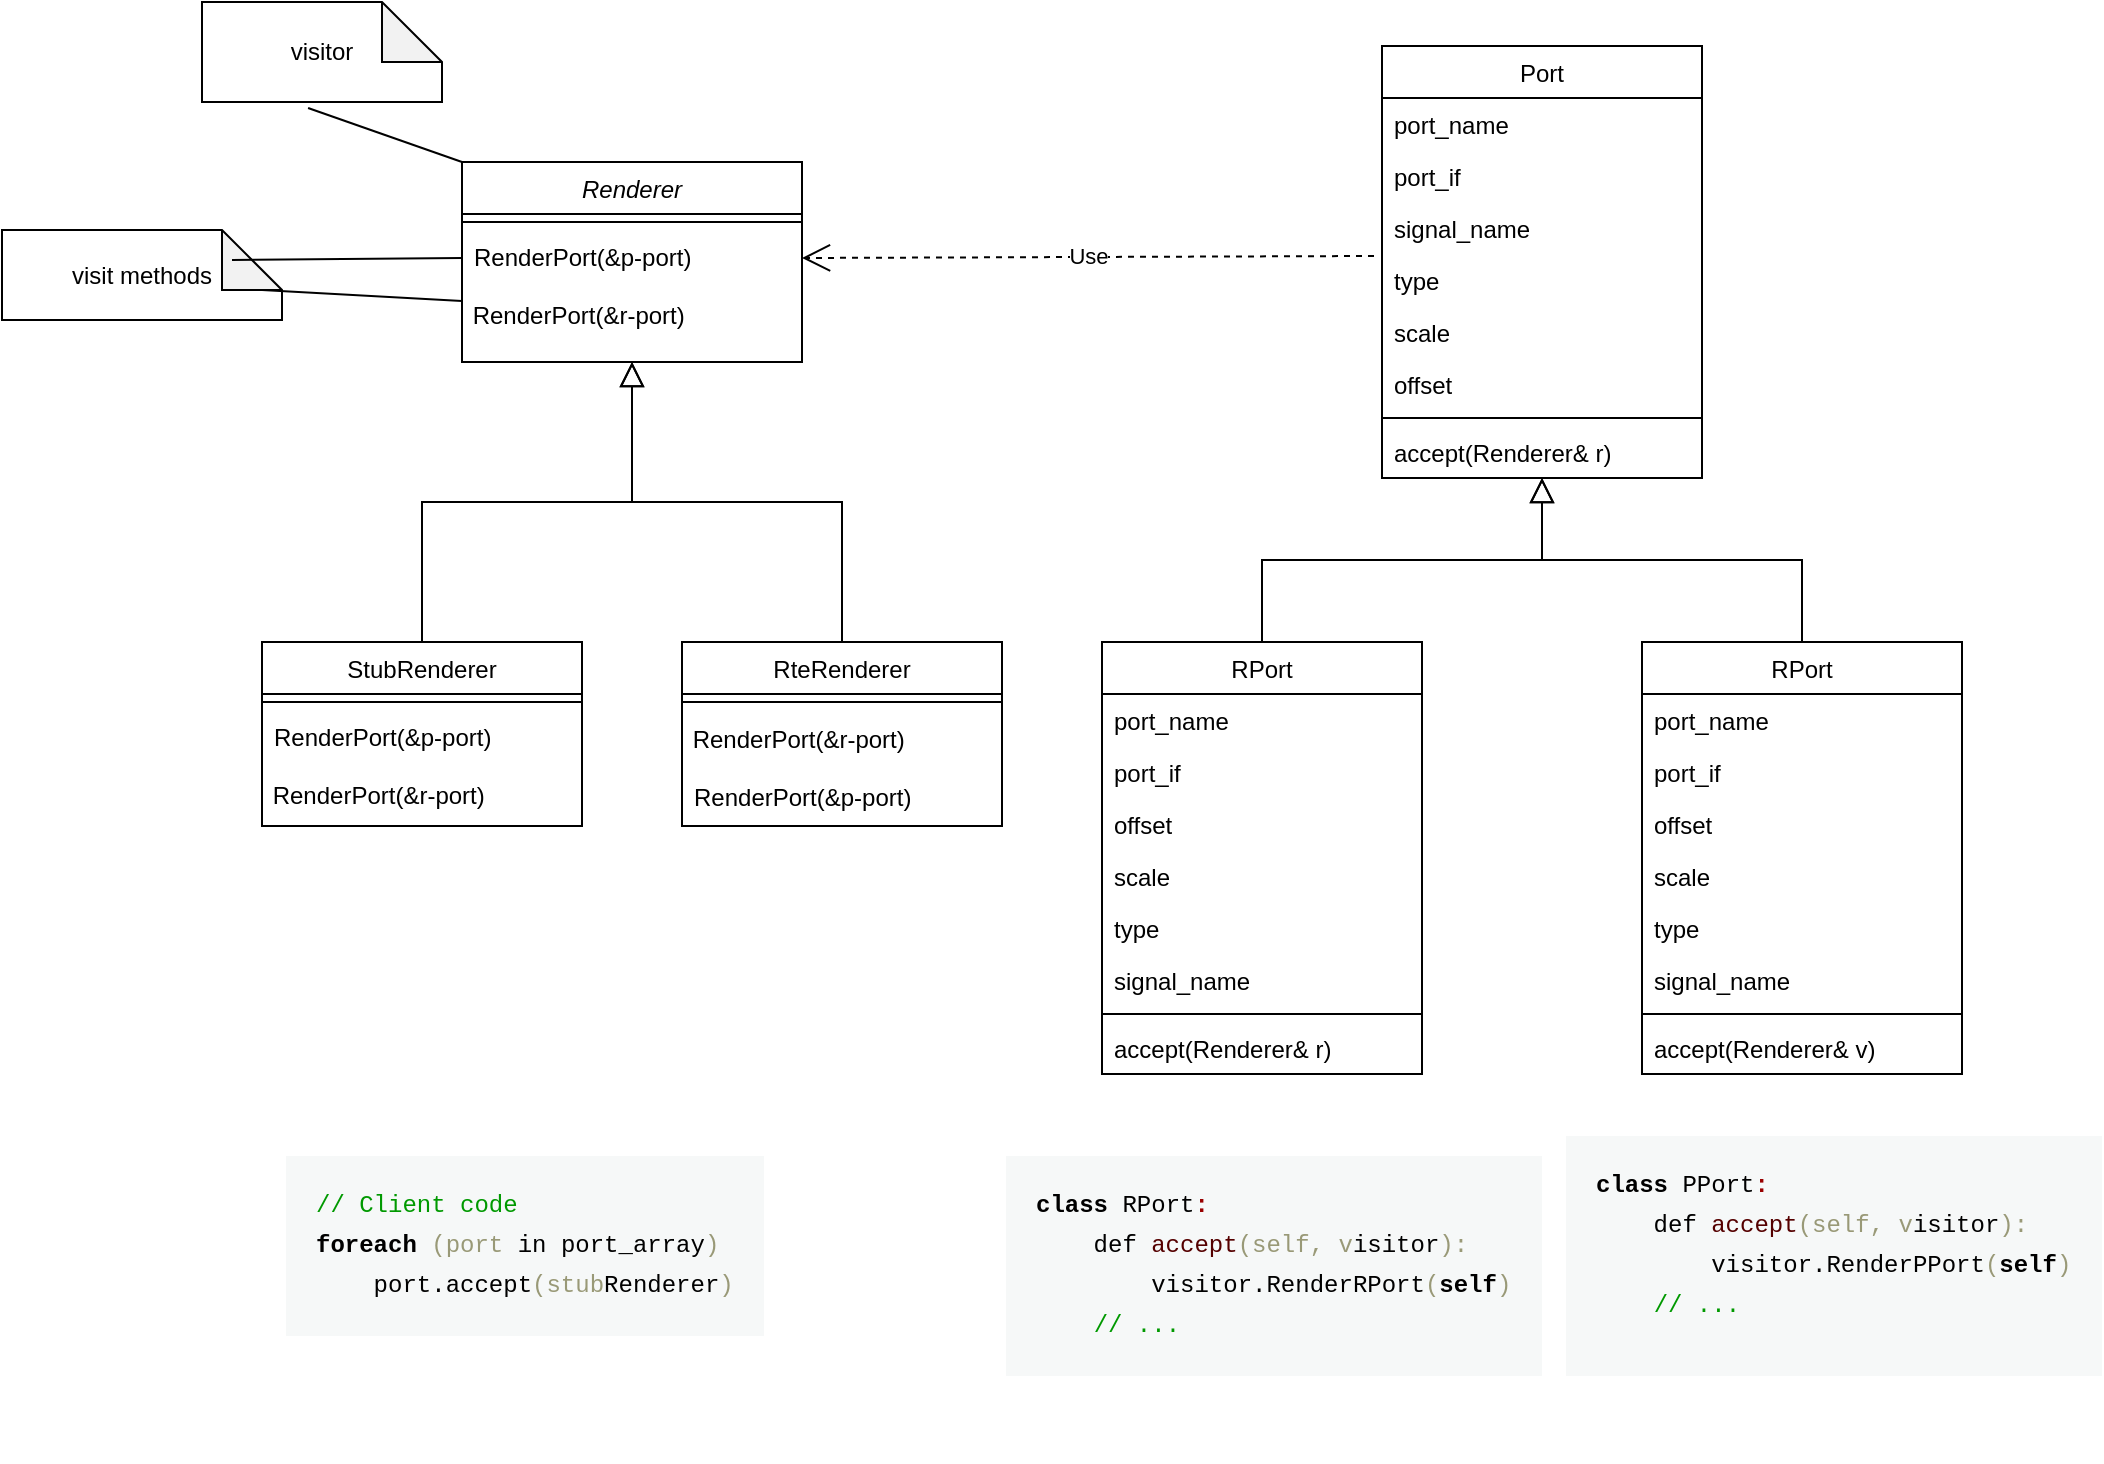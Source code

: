 <mxfile version="16.5.1" type="device" pages="2"><diagram id="C5RBs43oDa-KdzZeNtuy" name="Page-1"><mxGraphModel dx="1102" dy="1025" grid="1" gridSize="10" guides="1" tooltips="1" connect="1" arrows="1" fold="1" page="1" pageScale="1" pageWidth="1169" pageHeight="827" math="0" shadow="0"><root><mxCell id="WIyWlLk6GJQsqaUBKTNV-0"/><mxCell id="WIyWlLk6GJQsqaUBKTNV-1" parent="WIyWlLk6GJQsqaUBKTNV-0"/><mxCell id="zkfFHV4jXpPFQw0GAbJ--0" value="Renderer" style="swimlane;fontStyle=2;align=center;verticalAlign=top;childLayout=stackLayout;horizontal=1;startSize=26;horizontalStack=0;resizeParent=1;resizeLast=0;collapsible=1;marginBottom=0;rounded=0;shadow=0;strokeWidth=1;" parent="WIyWlLk6GJQsqaUBKTNV-1" vertex="1"><mxGeometry x="350" y="140" width="170" height="100" as="geometry"><mxRectangle x="230" y="140" width="160" height="26" as="alternateBounds"/></mxGeometry></mxCell><mxCell id="zkfFHV4jXpPFQw0GAbJ--4" value="" style="line;html=1;strokeWidth=1;align=left;verticalAlign=middle;spacingTop=-1;spacingLeft=3;spacingRight=3;rotatable=0;labelPosition=right;points=[];portConstraint=eastwest;" parent="zkfFHV4jXpPFQw0GAbJ--0" vertex="1"><mxGeometry y="26" width="170" height="8" as="geometry"/></mxCell><mxCell id="zkfFHV4jXpPFQw0GAbJ--5" value="RenderPort(&amp;p-port)" style="text;align=left;verticalAlign=top;spacingLeft=4;spacingRight=4;overflow=hidden;rotatable=0;points=[[0,0.5],[1,0.5]];portConstraint=eastwest;" parent="zkfFHV4jXpPFQw0GAbJ--0" vertex="1"><mxGeometry y="34" width="170" height="28" as="geometry"/></mxCell><mxCell id="8dY0tRHjVXAGe1kGgjkL-0" value="&amp;nbsp;RenderPort(&amp;amp;r-port)" style="text;html=1;strokeColor=none;fillColor=none;align=left;verticalAlign=middle;whiteSpace=wrap;rounded=0;" parent="zkfFHV4jXpPFQw0GAbJ--0" vertex="1"><mxGeometry y="62" width="170" height="30" as="geometry"/></mxCell><mxCell id="zkfFHV4jXpPFQw0GAbJ--6" value="StubRenderer" style="swimlane;fontStyle=0;align=center;verticalAlign=top;childLayout=stackLayout;horizontal=1;startSize=26;horizontalStack=0;resizeParent=1;resizeLast=0;collapsible=1;marginBottom=0;rounded=0;shadow=0;strokeWidth=1;" parent="WIyWlLk6GJQsqaUBKTNV-1" vertex="1"><mxGeometry x="250" y="380" width="160" height="92" as="geometry"><mxRectangle x="130" y="380" width="160" height="26" as="alternateBounds"/></mxGeometry></mxCell><mxCell id="zkfFHV4jXpPFQw0GAbJ--9" value="" style="line;html=1;strokeWidth=1;align=left;verticalAlign=middle;spacingTop=-1;spacingLeft=3;spacingRight=3;rotatable=0;labelPosition=right;points=[];portConstraint=eastwest;" parent="zkfFHV4jXpPFQw0GAbJ--6" vertex="1"><mxGeometry y="26" width="160" height="8" as="geometry"/></mxCell><mxCell id="8dY0tRHjVXAGe1kGgjkL-46" value="RenderPort(&amp;p-port)" style="text;align=left;verticalAlign=top;spacingLeft=4;spacingRight=4;overflow=hidden;rotatable=0;points=[[0,0.5],[1,0.5]];portConstraint=eastwest;" parent="zkfFHV4jXpPFQw0GAbJ--6" vertex="1"><mxGeometry y="34" width="160" height="28" as="geometry"/></mxCell><mxCell id="8dY0tRHjVXAGe1kGgjkL-47" value="&amp;nbsp;RenderPort(&amp;amp;r-port)" style="text;html=1;strokeColor=none;fillColor=none;align=left;verticalAlign=middle;whiteSpace=wrap;rounded=0;" parent="zkfFHV4jXpPFQw0GAbJ--6" vertex="1"><mxGeometry y="62" width="160" height="30" as="geometry"/></mxCell><mxCell id="zkfFHV4jXpPFQw0GAbJ--12" value="" style="endArrow=block;endSize=10;endFill=0;shadow=0;strokeWidth=1;rounded=0;edgeStyle=elbowEdgeStyle;elbow=vertical;" parent="WIyWlLk6GJQsqaUBKTNV-1" source="zkfFHV4jXpPFQw0GAbJ--6" target="zkfFHV4jXpPFQw0GAbJ--0" edge="1"><mxGeometry width="160" relative="1" as="geometry"><mxPoint x="390" y="223" as="sourcePoint"/><mxPoint x="390" y="223" as="targetPoint"/></mxGeometry></mxCell><mxCell id="zkfFHV4jXpPFQw0GAbJ--13" value="RteRenderer" style="swimlane;fontStyle=0;align=center;verticalAlign=top;childLayout=stackLayout;horizontal=1;startSize=26;horizontalStack=0;resizeParent=1;resizeLast=0;collapsible=1;marginBottom=0;rounded=0;shadow=0;strokeWidth=1;" parent="WIyWlLk6GJQsqaUBKTNV-1" vertex="1"><mxGeometry x="460" y="380" width="160" height="92" as="geometry"><mxRectangle x="340" y="380" width="170" height="26" as="alternateBounds"/></mxGeometry></mxCell><mxCell id="zkfFHV4jXpPFQw0GAbJ--15" value="" style="line;html=1;strokeWidth=1;align=left;verticalAlign=middle;spacingTop=-1;spacingLeft=3;spacingRight=3;rotatable=0;labelPosition=right;points=[];portConstraint=eastwest;" parent="zkfFHV4jXpPFQw0GAbJ--13" vertex="1"><mxGeometry y="26" width="160" height="8" as="geometry"/></mxCell><mxCell id="8dY0tRHjVXAGe1kGgjkL-49" value="&amp;nbsp;RenderPort(&amp;amp;r-port)" style="text;html=1;strokeColor=none;fillColor=none;align=left;verticalAlign=middle;whiteSpace=wrap;rounded=0;" parent="zkfFHV4jXpPFQw0GAbJ--13" vertex="1"><mxGeometry y="34" width="160" height="30" as="geometry"/></mxCell><mxCell id="8dY0tRHjVXAGe1kGgjkL-48" value="RenderPort(&amp;p-port)" style="text;align=left;verticalAlign=top;spacingLeft=4;spacingRight=4;overflow=hidden;rotatable=0;points=[[0,0.5],[1,0.5]];portConstraint=eastwest;" parent="zkfFHV4jXpPFQw0GAbJ--13" vertex="1"><mxGeometry y="64" width="160" height="28" as="geometry"/></mxCell><mxCell id="zkfFHV4jXpPFQw0GAbJ--16" value="" style="endArrow=block;endSize=10;endFill=0;shadow=0;strokeWidth=1;rounded=0;edgeStyle=elbowEdgeStyle;elbow=vertical;" parent="WIyWlLk6GJQsqaUBKTNV-1" source="zkfFHV4jXpPFQw0GAbJ--13" target="zkfFHV4jXpPFQw0GAbJ--0" edge="1"><mxGeometry width="160" relative="1" as="geometry"><mxPoint x="400" y="393" as="sourcePoint"/><mxPoint x="500" y="291" as="targetPoint"/></mxGeometry></mxCell><mxCell id="zkfFHV4jXpPFQw0GAbJ--17" value="Port" style="swimlane;fontStyle=0;align=center;verticalAlign=top;childLayout=stackLayout;horizontal=1;startSize=26;horizontalStack=0;resizeParent=1;resizeLast=0;collapsible=1;marginBottom=0;rounded=0;shadow=0;strokeWidth=1;" parent="WIyWlLk6GJQsqaUBKTNV-1" vertex="1"><mxGeometry x="810" y="82" width="160" height="216" as="geometry"><mxRectangle x="550" y="140" width="160" height="26" as="alternateBounds"/></mxGeometry></mxCell><mxCell id="zkfFHV4jXpPFQw0GAbJ--18" value="port_name" style="text;align=left;verticalAlign=top;spacingLeft=4;spacingRight=4;overflow=hidden;rotatable=0;points=[[0,0.5],[1,0.5]];portConstraint=eastwest;" parent="zkfFHV4jXpPFQw0GAbJ--17" vertex="1"><mxGeometry y="26" width="160" height="26" as="geometry"/></mxCell><mxCell id="zkfFHV4jXpPFQw0GAbJ--19" value="port_if" style="text;align=left;verticalAlign=top;spacingLeft=4;spacingRight=4;overflow=hidden;rotatable=0;points=[[0,0.5],[1,0.5]];portConstraint=eastwest;rounded=0;shadow=0;html=0;" parent="zkfFHV4jXpPFQw0GAbJ--17" vertex="1"><mxGeometry y="52" width="160" height="26" as="geometry"/></mxCell><mxCell id="zkfFHV4jXpPFQw0GAbJ--20" value="signal_name" style="text;align=left;verticalAlign=top;spacingLeft=4;spacingRight=4;overflow=hidden;rotatable=0;points=[[0,0.5],[1,0.5]];portConstraint=eastwest;rounded=0;shadow=0;html=0;" parent="zkfFHV4jXpPFQw0GAbJ--17" vertex="1"><mxGeometry y="78" width="160" height="26" as="geometry"/></mxCell><mxCell id="zkfFHV4jXpPFQw0GAbJ--21" value="type" style="text;align=left;verticalAlign=top;spacingLeft=4;spacingRight=4;overflow=hidden;rotatable=0;points=[[0,0.5],[1,0.5]];portConstraint=eastwest;rounded=0;shadow=0;html=0;" parent="zkfFHV4jXpPFQw0GAbJ--17" vertex="1"><mxGeometry y="104" width="160" height="26" as="geometry"/></mxCell><mxCell id="zkfFHV4jXpPFQw0GAbJ--22" value="scale" style="text;align=left;verticalAlign=top;spacingLeft=4;spacingRight=4;overflow=hidden;rotatable=0;points=[[0,0.5],[1,0.5]];portConstraint=eastwest;rounded=0;shadow=0;html=0;" parent="zkfFHV4jXpPFQw0GAbJ--17" vertex="1"><mxGeometry y="130" width="160" height="26" as="geometry"/></mxCell><mxCell id="8dY0tRHjVXAGe1kGgjkL-20" value="offset" style="text;strokeColor=none;fillColor=none;align=left;verticalAlign=top;spacingLeft=4;spacingRight=4;overflow=hidden;rotatable=0;points=[[0,0.5],[1,0.5]];portConstraint=eastwest;" parent="zkfFHV4jXpPFQw0GAbJ--17" vertex="1"><mxGeometry y="156" width="160" height="26" as="geometry"/></mxCell><mxCell id="zkfFHV4jXpPFQw0GAbJ--23" value="" style="line;html=1;strokeWidth=1;align=left;verticalAlign=middle;spacingTop=-1;spacingLeft=3;spacingRight=3;rotatable=0;labelPosition=right;points=[];portConstraint=eastwest;" parent="zkfFHV4jXpPFQw0GAbJ--17" vertex="1"><mxGeometry y="182" width="160" height="8" as="geometry"/></mxCell><mxCell id="8dY0tRHjVXAGe1kGgjkL-21" value="accept(Renderer&amp; r)" style="text;strokeColor=none;fillColor=none;align=left;verticalAlign=top;spacingLeft=4;spacingRight=4;overflow=hidden;rotatable=0;points=[[0,0.5],[1,0.5]];portConstraint=eastwest;" parent="zkfFHV4jXpPFQw0GAbJ--17" vertex="1"><mxGeometry y="190" width="160" height="26" as="geometry"/></mxCell><mxCell id="8dY0tRHjVXAGe1kGgjkL-1" value="visitor" style="shape=note;whiteSpace=wrap;html=1;backgroundOutline=1;darkOpacity=0.05;" parent="WIyWlLk6GJQsqaUBKTNV-1" vertex="1"><mxGeometry x="220" y="60" width="120" height="50" as="geometry"/></mxCell><mxCell id="8dY0tRHjVXAGe1kGgjkL-2" value="" style="endArrow=none;html=1;rounded=0;entryX=0.442;entryY=1.06;entryDx=0;entryDy=0;entryPerimeter=0;exitX=0;exitY=0;exitDx=0;exitDy=0;" parent="WIyWlLk6GJQsqaUBKTNV-1" source="zkfFHV4jXpPFQw0GAbJ--0" target="8dY0tRHjVXAGe1kGgjkL-1" edge="1"><mxGeometry width="50" height="50" relative="1" as="geometry"><mxPoint x="580" y="390" as="sourcePoint"/><mxPoint x="630" y="340" as="targetPoint"/></mxGeometry></mxCell><mxCell id="8dY0tRHjVXAGe1kGgjkL-8" value="visit methods" style="shape=note;whiteSpace=wrap;html=1;backgroundOutline=1;darkOpacity=0.05;align=center;" parent="WIyWlLk6GJQsqaUBKTNV-1" vertex="1"><mxGeometry x="120" y="174" width="140" height="45" as="geometry"/></mxCell><mxCell id="8dY0tRHjVXAGe1kGgjkL-9" value="" style="endArrow=none;html=1;rounded=0;entryX=0;entryY=0;entryDx=115;entryDy=15;entryPerimeter=0;exitX=0;exitY=0.5;exitDx=0;exitDy=0;" parent="WIyWlLk6GJQsqaUBKTNV-1" source="zkfFHV4jXpPFQw0GAbJ--5" target="8dY0tRHjVXAGe1kGgjkL-8" edge="1"><mxGeometry width="50" height="50" relative="1" as="geometry"><mxPoint x="330" y="260" as="sourcePoint"/><mxPoint x="273.04" y="113" as="targetPoint"/></mxGeometry></mxCell><mxCell id="8dY0tRHjVXAGe1kGgjkL-10" value="" style="endArrow=none;html=1;rounded=0;entryX=0;entryY=0.25;entryDx=0;entryDy=0;exitX=0;exitY=0;exitDx=130;exitDy=30;exitPerimeter=0;" parent="WIyWlLk6GJQsqaUBKTNV-1" source="8dY0tRHjVXAGe1kGgjkL-8" target="8dY0tRHjVXAGe1kGgjkL-0" edge="1"><mxGeometry width="50" height="50" relative="1" as="geometry"><mxPoint x="460" y="380" as="sourcePoint"/><mxPoint x="510" y="330" as="targetPoint"/></mxGeometry></mxCell><mxCell id="8dY0tRHjVXAGe1kGgjkL-12" value="RPort" style="swimlane;fontStyle=0;align=center;verticalAlign=top;childLayout=stackLayout;horizontal=1;startSize=26;horizontalStack=0;resizeParent=1;resizeLast=0;collapsible=1;marginBottom=0;rounded=0;shadow=0;strokeWidth=1;" parent="WIyWlLk6GJQsqaUBKTNV-1" vertex="1"><mxGeometry x="670" y="380" width="160" height="216" as="geometry"><mxRectangle x="550" y="140" width="160" height="26" as="alternateBounds"/></mxGeometry></mxCell><mxCell id="8dY0tRHjVXAGe1kGgjkL-22" value="port_name" style="text;align=left;verticalAlign=top;spacingLeft=4;spacingRight=4;overflow=hidden;rotatable=0;points=[[0,0.5],[1,0.5]];portConstraint=eastwest;" parent="8dY0tRHjVXAGe1kGgjkL-12" vertex="1"><mxGeometry y="26" width="160" height="26" as="geometry"/></mxCell><mxCell id="8dY0tRHjVXAGe1kGgjkL-23" value="port_if" style="text;align=left;verticalAlign=top;spacingLeft=4;spacingRight=4;overflow=hidden;rotatable=0;points=[[0,0.5],[1,0.5]];portConstraint=eastwest;rounded=0;shadow=0;html=0;" parent="8dY0tRHjVXAGe1kGgjkL-12" vertex="1"><mxGeometry y="52" width="160" height="26" as="geometry"/></mxCell><mxCell id="8dY0tRHjVXAGe1kGgjkL-27" value="offset" style="text;strokeColor=none;fillColor=none;align=left;verticalAlign=top;spacingLeft=4;spacingRight=4;overflow=hidden;rotatable=0;points=[[0,0.5],[1,0.5]];portConstraint=eastwest;" parent="8dY0tRHjVXAGe1kGgjkL-12" vertex="1"><mxGeometry y="78" width="160" height="26" as="geometry"/></mxCell><mxCell id="8dY0tRHjVXAGe1kGgjkL-26" value="scale" style="text;align=left;verticalAlign=top;spacingLeft=4;spacingRight=4;overflow=hidden;rotatable=0;points=[[0,0.5],[1,0.5]];portConstraint=eastwest;rounded=0;shadow=0;html=0;" parent="8dY0tRHjVXAGe1kGgjkL-12" vertex="1"><mxGeometry y="104" width="160" height="26" as="geometry"/></mxCell><mxCell id="8dY0tRHjVXAGe1kGgjkL-25" value="type" style="text;align=left;verticalAlign=top;spacingLeft=4;spacingRight=4;overflow=hidden;rotatable=0;points=[[0,0.5],[1,0.5]];portConstraint=eastwest;rounded=0;shadow=0;html=0;" parent="8dY0tRHjVXAGe1kGgjkL-12" vertex="1"><mxGeometry y="130" width="160" height="26" as="geometry"/></mxCell><mxCell id="8dY0tRHjVXAGe1kGgjkL-24" value="signal_name" style="text;align=left;verticalAlign=top;spacingLeft=4;spacingRight=4;overflow=hidden;rotatable=0;points=[[0,0.5],[1,0.5]];portConstraint=eastwest;rounded=0;shadow=0;html=0;" parent="8dY0tRHjVXAGe1kGgjkL-12" vertex="1"><mxGeometry y="156" width="160" height="26" as="geometry"/></mxCell><mxCell id="8dY0tRHjVXAGe1kGgjkL-18" value="" style="line;html=1;strokeWidth=1;align=left;verticalAlign=middle;spacingTop=-1;spacingLeft=3;spacingRight=3;rotatable=0;labelPosition=right;points=[];portConstraint=eastwest;" parent="8dY0tRHjVXAGe1kGgjkL-12" vertex="1"><mxGeometry y="182" width="160" height="8" as="geometry"/></mxCell><mxCell id="8dY0tRHjVXAGe1kGgjkL-19" value="accept(Renderer&amp; r)" style="text;strokeColor=none;fillColor=none;align=left;verticalAlign=top;spacingLeft=4;spacingRight=4;overflow=hidden;rotatable=0;points=[[0,0.5],[1,0.5]];portConstraint=eastwest;" parent="8dY0tRHjVXAGe1kGgjkL-12" vertex="1"><mxGeometry y="190" width="160" height="26" as="geometry"/></mxCell><mxCell id="8dY0tRHjVXAGe1kGgjkL-28" value="RPort" style="swimlane;fontStyle=0;align=center;verticalAlign=top;childLayout=stackLayout;horizontal=1;startSize=26;horizontalStack=0;resizeParent=1;resizeLast=0;collapsible=1;marginBottom=0;rounded=0;shadow=0;strokeWidth=1;" parent="WIyWlLk6GJQsqaUBKTNV-1" vertex="1"><mxGeometry x="940" y="380" width="160" height="216" as="geometry"><mxRectangle x="550" y="140" width="160" height="26" as="alternateBounds"/></mxGeometry></mxCell><mxCell id="8dY0tRHjVXAGe1kGgjkL-29" value="port_name" style="text;align=left;verticalAlign=top;spacingLeft=4;spacingRight=4;overflow=hidden;rotatable=0;points=[[0,0.5],[1,0.5]];portConstraint=eastwest;" parent="8dY0tRHjVXAGe1kGgjkL-28" vertex="1"><mxGeometry y="26" width="160" height="26" as="geometry"/></mxCell><mxCell id="8dY0tRHjVXAGe1kGgjkL-30" value="port_if" style="text;align=left;verticalAlign=top;spacingLeft=4;spacingRight=4;overflow=hidden;rotatable=0;points=[[0,0.5],[1,0.5]];portConstraint=eastwest;rounded=0;shadow=0;html=0;" parent="8dY0tRHjVXAGe1kGgjkL-28" vertex="1"><mxGeometry y="52" width="160" height="26" as="geometry"/></mxCell><mxCell id="8dY0tRHjVXAGe1kGgjkL-31" value="offset" style="text;strokeColor=none;fillColor=none;align=left;verticalAlign=top;spacingLeft=4;spacingRight=4;overflow=hidden;rotatable=0;points=[[0,0.5],[1,0.5]];portConstraint=eastwest;" parent="8dY0tRHjVXAGe1kGgjkL-28" vertex="1"><mxGeometry y="78" width="160" height="26" as="geometry"/></mxCell><mxCell id="8dY0tRHjVXAGe1kGgjkL-32" value="scale" style="text;align=left;verticalAlign=top;spacingLeft=4;spacingRight=4;overflow=hidden;rotatable=0;points=[[0,0.5],[1,0.5]];portConstraint=eastwest;rounded=0;shadow=0;html=0;" parent="8dY0tRHjVXAGe1kGgjkL-28" vertex="1"><mxGeometry y="104" width="160" height="26" as="geometry"/></mxCell><mxCell id="8dY0tRHjVXAGe1kGgjkL-33" value="type" style="text;align=left;verticalAlign=top;spacingLeft=4;spacingRight=4;overflow=hidden;rotatable=0;points=[[0,0.5],[1,0.5]];portConstraint=eastwest;rounded=0;shadow=0;html=0;" parent="8dY0tRHjVXAGe1kGgjkL-28" vertex="1"><mxGeometry y="130" width="160" height="26" as="geometry"/></mxCell><mxCell id="8dY0tRHjVXAGe1kGgjkL-34" value="signal_name" style="text;align=left;verticalAlign=top;spacingLeft=4;spacingRight=4;overflow=hidden;rotatable=0;points=[[0,0.5],[1,0.5]];portConstraint=eastwest;rounded=0;shadow=0;html=0;" parent="8dY0tRHjVXAGe1kGgjkL-28" vertex="1"><mxGeometry y="156" width="160" height="26" as="geometry"/></mxCell><mxCell id="8dY0tRHjVXAGe1kGgjkL-35" value="" style="line;html=1;strokeWidth=1;align=left;verticalAlign=middle;spacingTop=-1;spacingLeft=3;spacingRight=3;rotatable=0;labelPosition=right;points=[];portConstraint=eastwest;" parent="8dY0tRHjVXAGe1kGgjkL-28" vertex="1"><mxGeometry y="182" width="160" height="8" as="geometry"/></mxCell><mxCell id="8dY0tRHjVXAGe1kGgjkL-36" value="accept(Renderer&amp; v)" style="text;strokeColor=none;fillColor=none;align=left;verticalAlign=top;spacingLeft=4;spacingRight=4;overflow=hidden;rotatable=0;points=[[0,0.5],[1,0.5]];portConstraint=eastwest;" parent="8dY0tRHjVXAGe1kGgjkL-28" vertex="1"><mxGeometry y="190" width="160" height="26" as="geometry"/></mxCell><mxCell id="8dY0tRHjVXAGe1kGgjkL-37" value="" style="endArrow=block;endSize=10;endFill=0;shadow=0;strokeWidth=1;rounded=0;edgeStyle=elbowEdgeStyle;elbow=vertical;" parent="WIyWlLk6GJQsqaUBKTNV-1" source="8dY0tRHjVXAGe1kGgjkL-12" edge="1"><mxGeometry width="160" relative="1" as="geometry"><mxPoint x="785" y="438" as="sourcePoint"/><mxPoint x="890" y="298" as="targetPoint"/></mxGeometry></mxCell><mxCell id="8dY0tRHjVXAGe1kGgjkL-38" value="" style="endArrow=block;endSize=10;endFill=0;shadow=0;strokeWidth=1;rounded=0;edgeStyle=elbowEdgeStyle;elbow=vertical;exitX=0.5;exitY=0;exitDx=0;exitDy=0;" parent="WIyWlLk6GJQsqaUBKTNV-1" source="8dY0tRHjVXAGe1kGgjkL-28" edge="1"><mxGeometry width="160" relative="1" as="geometry"><mxPoint x="995" y="438" as="sourcePoint"/><mxPoint x="890" y="298" as="targetPoint"/></mxGeometry></mxCell><mxCell id="8dY0tRHjVXAGe1kGgjkL-41" value="&lt;pre class=&quot;code cm-s-default CodeMirror&quot; lang=&quot;pseudocode&quot; style=&quot;box-sizing: border-box ; font-family: &amp;#34;menlo&amp;#34; , &amp;#34;fira code&amp;#34; , &amp;#34;monaco&amp;#34; , &amp;#34;consolas&amp;#34; , &amp;#34;courier new&amp;#34; , monospace ; font-size: 0.75rem ; margin-top: 0px ; margin-bottom: 1rem ; overflow: auto ; line-height: 1.25rem ; height: auto ; direction: ltr ; position: relative ; background: rgb(246 , 248 , 248) ; padding: 15px ; text-align: left ; font-style: normal ; letter-spacing: normal ; text-indent: 0px ; text-transform: none ; word-spacing: 0px&quot;&gt;&lt;span class=&quot;cm-keyword&quot; style=&quot;color: rgb(0 , 0 , 0) ; font-weight: 700 ; box-sizing: border-box&quot;&gt;class&lt;/span&gt; RPort&lt;span class=&quot;cm-def1&quot; style=&quot;color: rgb(153 , 0 , 0) ; font-weight: 700 ; box-sizing: border-box&quot;&gt;:&lt;/span&gt;&lt;br&gt;    def &lt;span class=&quot;cm-def3&quot; style=&quot;color: rgb(85 , 0 , 0) ; font-weight: 400 ; box-sizing: border-box&quot;&gt;accept&lt;/span&gt;&lt;span class=&quot;cm-bracket&quot; style=&quot;color: rgb(153 , 153 , 119) ; font-weight: 400 ; box-sizing: border-box&quot;&gt;(self, v&lt;/span&gt;&lt;span class=&quot;cm-variable&quot; style=&quot;color: rgb(0 , 0 , 0) ; font-weight: 400 ; box-sizing: border-box&quot;&gt;isitor&lt;/span&gt;&lt;span class=&quot;cm-bracket&quot; style=&quot;color: rgb(153 , 153 , 119) ; font-weight: 400 ; box-sizing: border-box&quot;&gt;):&lt;/span&gt;&lt;br&gt;        &lt;span class=&quot;cm-variable&quot; style=&quot;color: rgb(0 , 0 , 0) ; font-weight: 400 ; box-sizing: border-box&quot;&gt;visitor&lt;/span&gt;.RenderRPort&lt;span class=&quot;cm-bracket&quot; style=&quot;color: rgb(153 , 153 , 119) ; font-weight: 400 ; box-sizing: border-box&quot;&gt;(&lt;/span&gt;&lt;span class=&quot;cm-bracket&quot; style=&quot;box-sizing: border-box&quot;&gt;&lt;b&gt;self&lt;/b&gt;&lt;/span&gt;&lt;span class=&quot;cm-bracket&quot; style=&quot;color: rgb(153 , 153 , 119) ; font-weight: 400 ; box-sizing: border-box&quot;&gt;)&lt;/span&gt;&lt;br&gt;    &lt;span class=&quot;cm-comment&quot; style=&quot;color: rgb(0 , 153 , 0) ; font-weight: 400 ; box-sizing: border-box&quot;&gt;// ...&lt;/span&gt;&lt;/pre&gt;" style="text;whiteSpace=wrap;html=1;" parent="WIyWlLk6GJQsqaUBKTNV-1" vertex="1"><mxGeometry x="620" y="630" width="260" height="160" as="geometry"/></mxCell><mxCell id="8dY0tRHjVXAGe1kGgjkL-42" value="&lt;pre class=&quot;code cm-s-default CodeMirror&quot; lang=&quot;pseudocode&quot; style=&quot;box-sizing: border-box ; font-family: &amp;#34;menlo&amp;#34; , &amp;#34;fira code&amp;#34; , &amp;#34;monaco&amp;#34; , &amp;#34;consolas&amp;#34; , &amp;#34;courier new&amp;#34; , monospace ; font-size: 0.75rem ; margin-top: 0px ; margin-bottom: 1rem ; overflow: auto ; line-height: 1.25rem ; height: auto ; direction: ltr ; position: relative ; background: rgb(246 , 248 , 248) ; padding: 15px ; text-align: left ; font-style: normal ; letter-spacing: normal ; text-indent: 0px ; text-transform: none ; word-spacing: 0px&quot;&gt;&lt;span class=&quot;cm-keyword&quot; style=&quot;color: rgb(0 , 0 , 0) ; font-weight: 700 ; box-sizing: border-box&quot;&gt;class&lt;/span&gt; RPort&lt;span class=&quot;cm-def1&quot; style=&quot;color: rgb(153 , 0 , 0) ; font-weight: 700 ; box-sizing: border-box&quot;&gt;:&lt;/span&gt;&lt;br&gt;    def &lt;span class=&quot;cm-def3&quot; style=&quot;color: rgb(85 , 0 , 0) ; font-weight: 400 ; box-sizing: border-box&quot;&gt;accept&lt;/span&gt;&lt;span class=&quot;cm-bracket&quot; style=&quot;color: rgb(153 , 153 , 119) ; font-weight: 400 ; box-sizing: border-box&quot;&gt;(self, v&lt;/span&gt;&lt;span class=&quot;cm-variable&quot; style=&quot;color: rgb(0 , 0 , 0) ; font-weight: 400 ; box-sizing: border-box&quot;&gt;isitor&lt;/span&gt;&lt;span class=&quot;cm-bracket&quot; style=&quot;color: rgb(153 , 153 , 119) ; font-weight: 400 ; box-sizing: border-box&quot;&gt;):&lt;/span&gt;&lt;br&gt;        &lt;span class=&quot;cm-variable&quot; style=&quot;color: rgb(0 , 0 , 0) ; font-weight: 400 ; box-sizing: border-box&quot;&gt;visitor&lt;/span&gt;.RenderRPort&lt;span class=&quot;cm-bracket&quot; style=&quot;color: rgb(153 , 153 , 119) ; font-weight: 400 ; box-sizing: border-box&quot;&gt;(&lt;/span&gt;&lt;span class=&quot;cm-bracket&quot; style=&quot;box-sizing: border-box&quot;&gt;&lt;b&gt;self&lt;/b&gt;&lt;/span&gt;&lt;span class=&quot;cm-bracket&quot; style=&quot;color: rgb(153 , 153 , 119) ; font-weight: 400 ; box-sizing: border-box&quot;&gt;)&lt;/span&gt;&lt;br&gt;    &lt;span class=&quot;cm-comment&quot; style=&quot;color: rgb(0 , 153 , 0) ; font-weight: 400 ; box-sizing: border-box&quot;&gt;// ...&lt;/span&gt;&lt;/pre&gt;" style="text;whiteSpace=wrap;html=1;" parent="WIyWlLk6GJQsqaUBKTNV-1" vertex="1"><mxGeometry x="900" y="630" width="260" height="160" as="geometry"/></mxCell><mxCell id="8dY0tRHjVXAGe1kGgjkL-43" value="&lt;pre class=&quot;code cm-s-default CodeMirror&quot; lang=&quot;pseudocode&quot; style=&quot;box-sizing: border-box ; font-family: &amp;#34;menlo&amp;#34; , &amp;#34;fira code&amp;#34; , &amp;#34;monaco&amp;#34; , &amp;#34;consolas&amp;#34; , &amp;#34;courier new&amp;#34; , monospace ; font-size: 0.75rem ; margin-top: 0px ; margin-bottom: 1rem ; overflow: auto ; line-height: 1.25rem ; height: auto ; direction: ltr ; position: relative ; background: rgb(246 , 248 , 248) ; padding: 15px ; text-align: left ; font-style: normal ; letter-spacing: normal ; text-indent: 0px ; text-transform: none ; word-spacing: 0px&quot;&gt;&lt;span class=&quot;cm-keyword&quot; style=&quot;color: rgb(0 , 0 , 0) ; font-weight: 700 ; box-sizing: border-box&quot;&gt;class&lt;/span&gt; PPort&lt;span class=&quot;cm-def1&quot; style=&quot;color: rgb(153 , 0 , 0) ; font-weight: 700 ; box-sizing: border-box&quot;&gt;:&lt;/span&gt;&lt;br&gt;    def &lt;span class=&quot;cm-def3&quot; style=&quot;color: rgb(85 , 0 , 0) ; font-weight: 400 ; box-sizing: border-box&quot;&gt;accept&lt;/span&gt;&lt;span class=&quot;cm-bracket&quot; style=&quot;color: rgb(153 , 153 , 119) ; font-weight: 400 ; box-sizing: border-box&quot;&gt;(self, v&lt;/span&gt;&lt;span class=&quot;cm-variable&quot; style=&quot;color: rgb(0 , 0 , 0) ; font-weight: 400 ; box-sizing: border-box&quot;&gt;isitor&lt;/span&gt;&lt;span class=&quot;cm-bracket&quot; style=&quot;color: rgb(153 , 153 , 119) ; font-weight: 400 ; box-sizing: border-box&quot;&gt;):&lt;/span&gt;&lt;br&gt;        &lt;span class=&quot;cm-variable&quot; style=&quot;color: rgb(0 , 0 , 0) ; font-weight: 400 ; box-sizing: border-box&quot;&gt;visitor&lt;/span&gt;.RenderPPort&lt;span class=&quot;cm-bracket&quot; style=&quot;color: rgb(153 , 153 , 119) ; font-weight: 400 ; box-sizing: border-box&quot;&gt;(&lt;/span&gt;&lt;span class=&quot;cm-bracket&quot; style=&quot;box-sizing: border-box&quot;&gt;&lt;b&gt;self&lt;/b&gt;&lt;/span&gt;&lt;span class=&quot;cm-bracket&quot; style=&quot;color: rgb(153 , 153 , 119) ; font-weight: 400 ; box-sizing: border-box&quot;&gt;)&lt;/span&gt;&lt;br&gt;    &lt;span class=&quot;cm-comment&quot; style=&quot;color: rgb(0 , 153 , 0) ; font-weight: 400 ; box-sizing: border-box&quot;&gt;// ...&lt;/span&gt;&lt;/pre&gt;" style="text;whiteSpace=wrap;html=1;" parent="WIyWlLk6GJQsqaUBKTNV-1" vertex="1"><mxGeometry x="900" y="620" width="260" height="160" as="geometry"/></mxCell><mxCell id="8dY0tRHjVXAGe1kGgjkL-45" value="&lt;pre class=&quot;code cm-s-default CodeMirror&quot; lang=&quot;pseudocode&quot; style=&quot;box-sizing: border-box ; font-family: &amp;#34;menlo&amp;#34; , &amp;#34;fira code&amp;#34; , &amp;#34;monaco&amp;#34; , &amp;#34;consolas&amp;#34; , &amp;#34;courier new&amp;#34; , monospace ; font-size: 0.75rem ; margin-top: 0px ; margin-bottom: 1rem ; overflow: auto ; line-height: 1.25rem ; height: auto ; direction: ltr ; position: relative ; background: rgb(246 , 248 , 248) ; padding: 15px ; text-align: left ; font-style: normal ; font-weight: 400 ; letter-spacing: normal ; text-indent: 0px ; text-transform: none ; word-spacing: 0px&quot;&gt;&lt;span class=&quot;cm-doc&quot; style=&quot;color: rgb(0 , 153 , 0) ; box-sizing: border-box&quot;&gt;// Client code&lt;/span&gt;&lt;br&gt;&lt;span class=&quot;cm-keyword&quot; style=&quot;color: rgb(0 , 0 , 0) ; box-sizing: border-box ; font-weight: 700&quot;&gt;foreach&lt;/span&gt; &lt;span class=&quot;cm-bracket&quot; style=&quot;color: rgb(153 , 153 , 119) ; box-sizing: border-box&quot;&gt;(port&lt;/span&gt; &lt;span class=&quot;cm-variable&quot; style=&quot;color: rgb(0 , 0 , 0) ; box-sizing: border-box&quot;&gt;in&lt;/span&gt; port_array&lt;span class=&quot;cm-bracket&quot; style=&quot;color: rgb(153 , 153 , 119) ; box-sizing: border-box&quot;&gt;)&lt;/span&gt;&lt;br&gt;    port.&lt;span class=&quot;cm-variable&quot; style=&quot;color: rgb(0 , 0 , 0) ; box-sizing: border-box&quot;&gt;accept&lt;/span&gt;&lt;span class=&quot;cm-bracket&quot; style=&quot;color: rgb(153 , 153 , 119) ; box-sizing: border-box&quot;&gt;(stub&lt;/span&gt;&lt;span class=&quot;cm-bracket&quot; style=&quot;box-sizing: border-box&quot;&gt;Renderer&lt;/span&gt;&lt;span class=&quot;cm-bracket&quot; style=&quot;color: rgb(153 , 153 , 119) ; box-sizing: border-box&quot;&gt;)&lt;/span&gt;&lt;/pre&gt;" style="text;whiteSpace=wrap;html=1;" parent="WIyWlLk6GJQsqaUBKTNV-1" vertex="1"><mxGeometry x="260" y="630" width="250" height="120" as="geometry"/></mxCell><mxCell id="SlnNn4bfYAW2mifVhPHm-0" value="Use" style="endArrow=open;endSize=12;dashed=1;html=1;rounded=0;entryX=1;entryY=0.5;entryDx=0;entryDy=0;exitX=-0.025;exitY=0.038;exitDx=0;exitDy=0;exitPerimeter=0;" parent="WIyWlLk6GJQsqaUBKTNV-1" source="zkfFHV4jXpPFQw0GAbJ--21" target="zkfFHV4jXpPFQw0GAbJ--5" edge="1"><mxGeometry width="160" relative="1" as="geometry"><mxPoint x="480" y="440" as="sourcePoint"/><mxPoint x="640" y="440" as="targetPoint"/></mxGeometry></mxCell></root></mxGraphModel></diagram><diagram id="XvyC3DDWaGvRMfWMg0SN" name="Sida-2"><mxGraphModel dx="1102" dy="1025" grid="1" gridSize="10" guides="1" tooltips="1" connect="1" arrows="1" fold="1" page="1" pageScale="1" pageWidth="1169" pageHeight="827" math="0" shadow="0"><root><mxCell id="wVGLP4c4FQF_nWTvhonF-0"/><mxCell id="wVGLP4c4FQF_nWTvhonF-1" parent="wVGLP4c4FQF_nWTvhonF-0"/><mxCell id="VuwVOgA1z6YyWCQjMd-T-9" value="RPort" style="swimlane;fontStyle=0;align=center;verticalAlign=top;childLayout=stackLayout;horizontal=1;startSize=26;horizontalStack=0;resizeParent=1;resizeLast=0;collapsible=1;marginBottom=0;rounded=0;shadow=0;strokeWidth=1;" parent="wVGLP4c4FQF_nWTvhonF-1" vertex="1"><mxGeometry x="330" y="252" width="160" height="112" as="geometry"><mxRectangle x="550" y="140" width="160" height="26" as="alternateBounds"/></mxGeometry></mxCell><mxCell id="sxH29lYRtZgDtr6a-EuM-12" value="port_name" style="text;align=left;verticalAlign=top;spacingLeft=4;spacingRight=4;overflow=hidden;rotatable=0;points=[[0,0.5],[1,0.5]];portConstraint=eastwest;" vertex="1" parent="VuwVOgA1z6YyWCQjMd-T-9"><mxGeometry y="26" width="160" height="26" as="geometry"/></mxCell><mxCell id="sxH29lYRtZgDtr6a-EuM-13" value="port_if" style="text;align=left;verticalAlign=top;spacingLeft=4;spacingRight=4;overflow=hidden;rotatable=0;points=[[0,0.5],[1,0.5]];portConstraint=eastwest;rounded=0;shadow=0;html=0;" vertex="1" parent="VuwVOgA1z6YyWCQjMd-T-9"><mxGeometry y="52" width="160" height="26" as="geometry"/></mxCell><mxCell id="VuwVOgA1z6YyWCQjMd-T-16" value="" style="line;html=1;strokeWidth=1;align=left;verticalAlign=middle;spacingTop=-1;spacingLeft=3;spacingRight=3;rotatable=0;labelPosition=right;points=[];portConstraint=eastwest;" parent="VuwVOgA1z6YyWCQjMd-T-9" vertex="1"><mxGeometry y="78" width="160" height="8" as="geometry"/></mxCell><mxCell id="VuwVOgA1z6YyWCQjMd-T-17" value="accept(Renderer&amp; r)" style="text;strokeColor=none;fillColor=none;align=left;verticalAlign=top;spacingLeft=4;spacingRight=4;overflow=hidden;rotatable=0;points=[[0,0.5],[1,0.5]];portConstraint=eastwest;" parent="VuwVOgA1z6YyWCQjMd-T-9" vertex="1"><mxGeometry y="86" width="160" height="26" as="geometry"/></mxCell><mxCell id="VuwVOgA1z6YyWCQjMd-T-18" value="PPort" style="swimlane;fontStyle=0;align=center;verticalAlign=top;childLayout=stackLayout;horizontal=1;startSize=26;horizontalStack=0;resizeParent=1;resizeLast=0;collapsible=1;marginBottom=0;rounded=0;shadow=0;strokeWidth=1;" parent="wVGLP4c4FQF_nWTvhonF-1" vertex="1"><mxGeometry x="600" y="252" width="160" height="112" as="geometry"><mxRectangle x="550" y="140" width="160" height="26" as="alternateBounds"/></mxGeometry></mxCell><mxCell id="sxH29lYRtZgDtr6a-EuM-10" value="port_name" style="text;align=left;verticalAlign=top;spacingLeft=4;spacingRight=4;overflow=hidden;rotatable=0;points=[[0,0.5],[1,0.5]];portConstraint=eastwest;" vertex="1" parent="VuwVOgA1z6YyWCQjMd-T-18"><mxGeometry y="26" width="160" height="26" as="geometry"/></mxCell><mxCell id="sxH29lYRtZgDtr6a-EuM-11" value="port_if" style="text;align=left;verticalAlign=top;spacingLeft=4;spacingRight=4;overflow=hidden;rotatable=0;points=[[0,0.5],[1,0.5]];portConstraint=eastwest;rounded=0;shadow=0;html=0;" vertex="1" parent="VuwVOgA1z6YyWCQjMd-T-18"><mxGeometry y="52" width="160" height="26" as="geometry"/></mxCell><mxCell id="VuwVOgA1z6YyWCQjMd-T-25" value="" style="line;html=1;strokeWidth=1;align=left;verticalAlign=middle;spacingTop=-1;spacingLeft=3;spacingRight=3;rotatable=0;labelPosition=right;points=[];portConstraint=eastwest;" parent="VuwVOgA1z6YyWCQjMd-T-18" vertex="1"><mxGeometry y="78" width="160" height="8" as="geometry"/></mxCell><mxCell id="VuwVOgA1z6YyWCQjMd-T-26" value="accept(Renderer&amp; v)" style="text;strokeColor=none;fillColor=none;align=left;verticalAlign=top;spacingLeft=4;spacingRight=4;overflow=hidden;rotatable=0;points=[[0,0.5],[1,0.5]];portConstraint=eastwest;" parent="VuwVOgA1z6YyWCQjMd-T-18" vertex="1"><mxGeometry y="86" width="160" height="26" as="geometry"/></mxCell><mxCell id="VuwVOgA1z6YyWCQjMd-T-27" value="" style="endArrow=block;endSize=10;endFill=0;shadow=0;strokeWidth=1;rounded=0;edgeStyle=elbowEdgeStyle;elbow=vertical;" parent="wVGLP4c4FQF_nWTvhonF-1" source="VuwVOgA1z6YyWCQjMd-T-9" edge="1"><mxGeometry width="160" relative="1" as="geometry"><mxPoint x="445" y="310" as="sourcePoint"/><mxPoint x="550" y="170" as="targetPoint"/></mxGeometry></mxCell><mxCell id="VuwVOgA1z6YyWCQjMd-T-28" value="" style="endArrow=block;endSize=10;endFill=0;shadow=0;strokeWidth=1;rounded=0;edgeStyle=elbowEdgeStyle;elbow=vertical;exitX=0.5;exitY=0;exitDx=0;exitDy=0;" parent="wVGLP4c4FQF_nWTvhonF-1" source="VuwVOgA1z6YyWCQjMd-T-18" edge="1"><mxGeometry width="160" relative="1" as="geometry"><mxPoint x="655" y="310" as="sourcePoint"/><mxPoint x="550" y="170" as="targetPoint"/></mxGeometry></mxCell><mxCell id="VuwVOgA1z6YyWCQjMd-T-38" value="ValueSignal" style="swimlane;fontStyle=0;align=center;verticalAlign=top;childLayout=stackLayout;horizontal=1;startSize=26;horizontalStack=0;resizeParent=1;resizeLast=0;collapsible=1;marginBottom=0;rounded=0;shadow=0;strokeWidth=1;" parent="wVGLP4c4FQF_nWTvhonF-1" vertex="1"><mxGeometry x="330" y="616" width="160" height="164" as="geometry"><mxRectangle x="550" y="140" width="160" height="26" as="alternateBounds"/></mxGeometry></mxCell><mxCell id="sxH29lYRtZgDtr6a-EuM-14" value="name" style="text;align=left;verticalAlign=top;spacingLeft=4;spacingRight=4;overflow=hidden;rotatable=0;points=[[0,0.5],[1,0.5]];portConstraint=eastwest;rounded=0;shadow=0;html=0;" vertex="1" parent="VuwVOgA1z6YyWCQjMd-T-38"><mxGeometry y="26" width="160" height="26" as="geometry"/></mxCell><mxCell id="sxH29lYRtZgDtr6a-EuM-15" value="type" style="text;align=left;verticalAlign=top;spacingLeft=4;spacingRight=4;overflow=hidden;rotatable=0;points=[[0,0.5],[1,0.5]];portConstraint=eastwest;rounded=0;shadow=0;html=0;" vertex="1" parent="VuwVOgA1z6YyWCQjMd-T-38"><mxGeometry y="52" width="160" height="26" as="geometry"/></mxCell><mxCell id="VuwVOgA1z6YyWCQjMd-T-41" value="offset" style="text;strokeColor=none;fillColor=none;align=left;verticalAlign=top;spacingLeft=4;spacingRight=4;overflow=hidden;rotatable=0;points=[[0,0.5],[1,0.5]];portConstraint=eastwest;" parent="VuwVOgA1z6YyWCQjMd-T-38" vertex="1"><mxGeometry y="78" width="160" height="26" as="geometry"/></mxCell><mxCell id="VuwVOgA1z6YyWCQjMd-T-42" value="scale" style="text;align=left;verticalAlign=top;spacingLeft=4;spacingRight=4;overflow=hidden;rotatable=0;points=[[0,0.5],[1,0.5]];portConstraint=eastwest;rounded=0;shadow=0;html=0;" parent="VuwVOgA1z6YyWCQjMd-T-38" vertex="1"><mxGeometry y="104" width="160" height="26" as="geometry"/></mxCell><mxCell id="VuwVOgA1z6YyWCQjMd-T-45" value="" style="line;html=1;strokeWidth=1;align=left;verticalAlign=middle;spacingTop=-1;spacingLeft=3;spacingRight=3;rotatable=0;labelPosition=right;points=[];portConstraint=eastwest;" parent="VuwVOgA1z6YyWCQjMd-T-38" vertex="1"><mxGeometry y="130" width="160" height="8" as="geometry"/></mxCell><mxCell id="VuwVOgA1z6YyWCQjMd-T-46" value="accept(Renderer&amp; r)" style="text;strokeColor=none;fillColor=none;align=left;verticalAlign=top;spacingLeft=4;spacingRight=4;overflow=hidden;rotatable=0;points=[[0,0.5],[1,0.5]];portConstraint=eastwest;" parent="VuwVOgA1z6YyWCQjMd-T-38" vertex="1"><mxGeometry y="138" width="160" height="26" as="geometry"/></mxCell><mxCell id="VuwVOgA1z6YyWCQjMd-T-47" value="StructSignal" style="swimlane;fontStyle=0;align=center;verticalAlign=top;childLayout=stackLayout;horizontal=1;startSize=26;horizontalStack=0;resizeParent=1;resizeLast=0;collapsible=1;marginBottom=0;rounded=0;shadow=0;strokeWidth=1;" parent="wVGLP4c4FQF_nWTvhonF-1" vertex="1"><mxGeometry x="600" y="616" width="160" height="112" as="geometry"><mxRectangle x="550" y="140" width="160" height="26" as="alternateBounds"/></mxGeometry></mxCell><mxCell id="sxH29lYRtZgDtr6a-EuM-16" value="name" style="text;align=left;verticalAlign=top;spacingLeft=4;spacingRight=4;overflow=hidden;rotatable=0;points=[[0,0.5],[1,0.5]];portConstraint=eastwest;rounded=0;shadow=0;html=0;" vertex="1" parent="VuwVOgA1z6YyWCQjMd-T-47"><mxGeometry y="26" width="160" height="26" as="geometry"/></mxCell><mxCell id="sxH29lYRtZgDtr6a-EuM-17" value="type" style="text;align=left;verticalAlign=top;spacingLeft=4;spacingRight=4;overflow=hidden;rotatable=0;points=[[0,0.5],[1,0.5]];portConstraint=eastwest;rounded=0;shadow=0;html=0;" vertex="1" parent="VuwVOgA1z6YyWCQjMd-T-47"><mxGeometry y="52" width="160" height="26" as="geometry"/></mxCell><mxCell id="VuwVOgA1z6YyWCQjMd-T-54" value="" style="line;html=1;strokeWidth=1;align=left;verticalAlign=middle;spacingTop=-1;spacingLeft=3;spacingRight=3;rotatable=0;labelPosition=right;points=[];portConstraint=eastwest;" parent="VuwVOgA1z6YyWCQjMd-T-47" vertex="1"><mxGeometry y="78" width="160" height="8" as="geometry"/></mxCell><mxCell id="VuwVOgA1z6YyWCQjMd-T-55" value="accept(Renderer&amp; v)" style="text;strokeColor=none;fillColor=none;align=left;verticalAlign=top;spacingLeft=4;spacingRight=4;overflow=hidden;rotatable=0;points=[[0,0.5],[1,0.5]];portConstraint=eastwest;" parent="VuwVOgA1z6YyWCQjMd-T-47" vertex="1"><mxGeometry y="86" width="160" height="26" as="geometry"/></mxCell><mxCell id="VuwVOgA1z6YyWCQjMd-T-56" value="" style="endArrow=block;endSize=10;endFill=0;shadow=0;strokeWidth=1;rounded=0;edgeStyle=elbowEdgeStyle;elbow=vertical;entryX=0.5;entryY=1;entryDx=0;entryDy=0;" parent="wVGLP4c4FQF_nWTvhonF-1" source="VuwVOgA1z6YyWCQjMd-T-38" edge="1" target="sxH29lYRtZgDtr6a-EuM-9"><mxGeometry width="160" relative="1" as="geometry"><mxPoint x="445" y="674" as="sourcePoint"/><mxPoint x="550" y="534" as="targetPoint"/></mxGeometry></mxCell><mxCell id="VuwVOgA1z6YyWCQjMd-T-57" value="" style="endArrow=block;endSize=10;endFill=0;shadow=0;strokeWidth=1;rounded=0;edgeStyle=elbowEdgeStyle;elbow=vertical;exitX=0.5;exitY=0;exitDx=0;exitDy=0;entryX=0.5;entryY=1;entryDx=0;entryDy=0;" parent="wVGLP4c4FQF_nWTvhonF-1" source="VuwVOgA1z6YyWCQjMd-T-47" edge="1" target="sxH29lYRtZgDtr6a-EuM-9"><mxGeometry width="160" relative="1" as="geometry"><mxPoint x="655" y="674" as="sourcePoint"/><mxPoint x="550" y="534" as="targetPoint"/></mxGeometry></mxCell><mxCell id="sxH29lYRtZgDtr6a-EuM-0" value="Element" style="swimlane;fontStyle=0;align=center;verticalAlign=top;childLayout=stackLayout;horizontal=1;startSize=26;horizontalStack=0;resizeParent=1;resizeLast=0;collapsible=1;marginBottom=0;rounded=0;shadow=0;strokeWidth=1;" vertex="1" parent="wVGLP4c4FQF_nWTvhonF-1"><mxGeometry x="880" y="564" width="160" height="216" as="geometry"><mxRectangle x="550" y="140" width="160" height="26" as="alternateBounds"/></mxGeometry></mxCell><mxCell id="sxH29lYRtZgDtr6a-EuM-1" value="offset" style="text;strokeColor=none;fillColor=none;align=left;verticalAlign=top;spacingLeft=4;spacingRight=4;overflow=hidden;rotatable=0;points=[[0,0.5],[1,0.5]];portConstraint=eastwest;" vertex="1" parent="sxH29lYRtZgDtr6a-EuM-0"><mxGeometry y="26" width="160" height="26" as="geometry"/></mxCell><mxCell id="sxH29lYRtZgDtr6a-EuM-2" value="scale" style="text;align=left;verticalAlign=top;spacingLeft=4;spacingRight=4;overflow=hidden;rotatable=0;points=[[0,0.5],[1,0.5]];portConstraint=eastwest;rounded=0;shadow=0;html=0;" vertex="1" parent="sxH29lYRtZgDtr6a-EuM-0"><mxGeometry y="52" width="160" height="26" as="geometry"/></mxCell><mxCell id="sxH29lYRtZgDtr6a-EuM-3" value="type" style="text;align=left;verticalAlign=top;spacingLeft=4;spacingRight=4;overflow=hidden;rotatable=0;points=[[0,0.5],[1,0.5]];portConstraint=eastwest;rounded=0;shadow=0;html=0;" vertex="1" parent="sxH29lYRtZgDtr6a-EuM-0"><mxGeometry y="78" width="160" height="26" as="geometry"/></mxCell><mxCell id="sxH29lYRtZgDtr6a-EuM-4" value="name" style="text;align=left;verticalAlign=top;spacingLeft=4;spacingRight=4;overflow=hidden;rotatable=0;points=[[0,0.5],[1,0.5]];portConstraint=eastwest;rounded=0;shadow=0;html=0;" vertex="1" parent="sxH29lYRtZgDtr6a-EuM-0"><mxGeometry y="104" width="160" height="26" as="geometry"/></mxCell><mxCell id="sxH29lYRtZgDtr6a-EuM-5" value="" style="line;html=1;strokeWidth=1;align=left;verticalAlign=middle;spacingTop=-1;spacingLeft=3;spacingRight=3;rotatable=0;labelPosition=right;points=[];portConstraint=eastwest;" vertex="1" parent="sxH29lYRtZgDtr6a-EuM-0"><mxGeometry y="130" width="160" height="8" as="geometry"/></mxCell><mxCell id="sxH29lYRtZgDtr6a-EuM-6" value="accept(Renderer&amp; v)" style="text;strokeColor=none;fillColor=none;align=left;verticalAlign=top;spacingLeft=4;spacingRight=4;overflow=hidden;rotatable=0;points=[[0,0.5],[1,0.5]];portConstraint=eastwest;" vertex="1" parent="sxH29lYRtZgDtr6a-EuM-0"><mxGeometry y="138" width="160" height="26" as="geometry"/></mxCell><mxCell id="sxH29lYRtZgDtr6a-EuM-7" value="1..*" style="endArrow=open;html=1;endSize=12;startArrow=diamondThin;startSize=14;startFill=1;edgeStyle=orthogonalEdgeStyle;align=left;verticalAlign=bottom;rounded=0;exitX=0.5;exitY=1;exitDx=0;exitDy=0;entryX=0.5;entryY=0;entryDx=0;entryDy=0;" edge="1" parent="wVGLP4c4FQF_nWTvhonF-1" source="VuwVOgA1z6YyWCQjMd-T-18" target="sxH29lYRtZgDtr6a-EuM-9"><mxGeometry x="0.964" y="10" relative="1" as="geometry"><mxPoint x="750" y="530" as="sourcePoint"/><mxPoint x="550" y="414" as="targetPoint"/><mxPoint as="offset"/></mxGeometry></mxCell><mxCell id="sxH29lYRtZgDtr6a-EuM-8" value="0..*" style="endArrow=open;html=1;endSize=12;startArrow=diamondThin;startSize=14;startFill=1;edgeStyle=orthogonalEdgeStyle;align=left;verticalAlign=bottom;rounded=0;exitX=0.5;exitY=1;exitDx=0;exitDy=0;entryX=0.5;entryY=0;entryDx=0;entryDy=0;" edge="1" parent="wVGLP4c4FQF_nWTvhonF-1" source="VuwVOgA1z6YyWCQjMd-T-9" target="sxH29lYRtZgDtr6a-EuM-9"><mxGeometry x="-0.829" y="-30" relative="1" as="geometry"><mxPoint x="690" y="330" as="sourcePoint"/><mxPoint x="550" y="414" as="targetPoint"/><mxPoint as="offset"/></mxGeometry></mxCell><mxCell id="sxH29lYRtZgDtr6a-EuM-9" value="«interface»&lt;br&gt;&lt;b&gt;Signal&lt;/b&gt;" style="html=1;" vertex="1" parent="wVGLP4c4FQF_nWTvhonF-1"><mxGeometry x="500" y="440" width="110" height="50" as="geometry"/></mxCell><mxCell id="sxH29lYRtZgDtr6a-EuM-18" value="1..*" style="endArrow=open;html=1;endSize=12;startArrow=diamondThin;startSize=14;startFill=1;edgeStyle=orthogonalEdgeStyle;align=left;verticalAlign=bottom;rounded=0;exitX=1;exitY=0.5;exitDx=0;exitDy=0;entryX=0;entryY=0.5;entryDx=0;entryDy=0;" edge="1" parent="wVGLP4c4FQF_nWTvhonF-1" source="sxH29lYRtZgDtr6a-EuM-17" target="sxH29lYRtZgDtr6a-EuM-4"><mxGeometry x="0.527" y="11" relative="1" as="geometry"><mxPoint x="690" y="374" as="sourcePoint"/><mxPoint x="565" y="450" as="targetPoint"/><mxPoint as="offset"/></mxGeometry></mxCell><mxCell id="sxH29lYRtZgDtr6a-EuM-19" value="«interface»&lt;br&gt;&lt;b&gt;Port&lt;/b&gt;" style="html=1;" vertex="1" parent="wVGLP4c4FQF_nWTvhonF-1"><mxGeometry x="490" y="120" width="110" height="50" as="geometry"/></mxCell></root></mxGraphModel></diagram></mxfile>